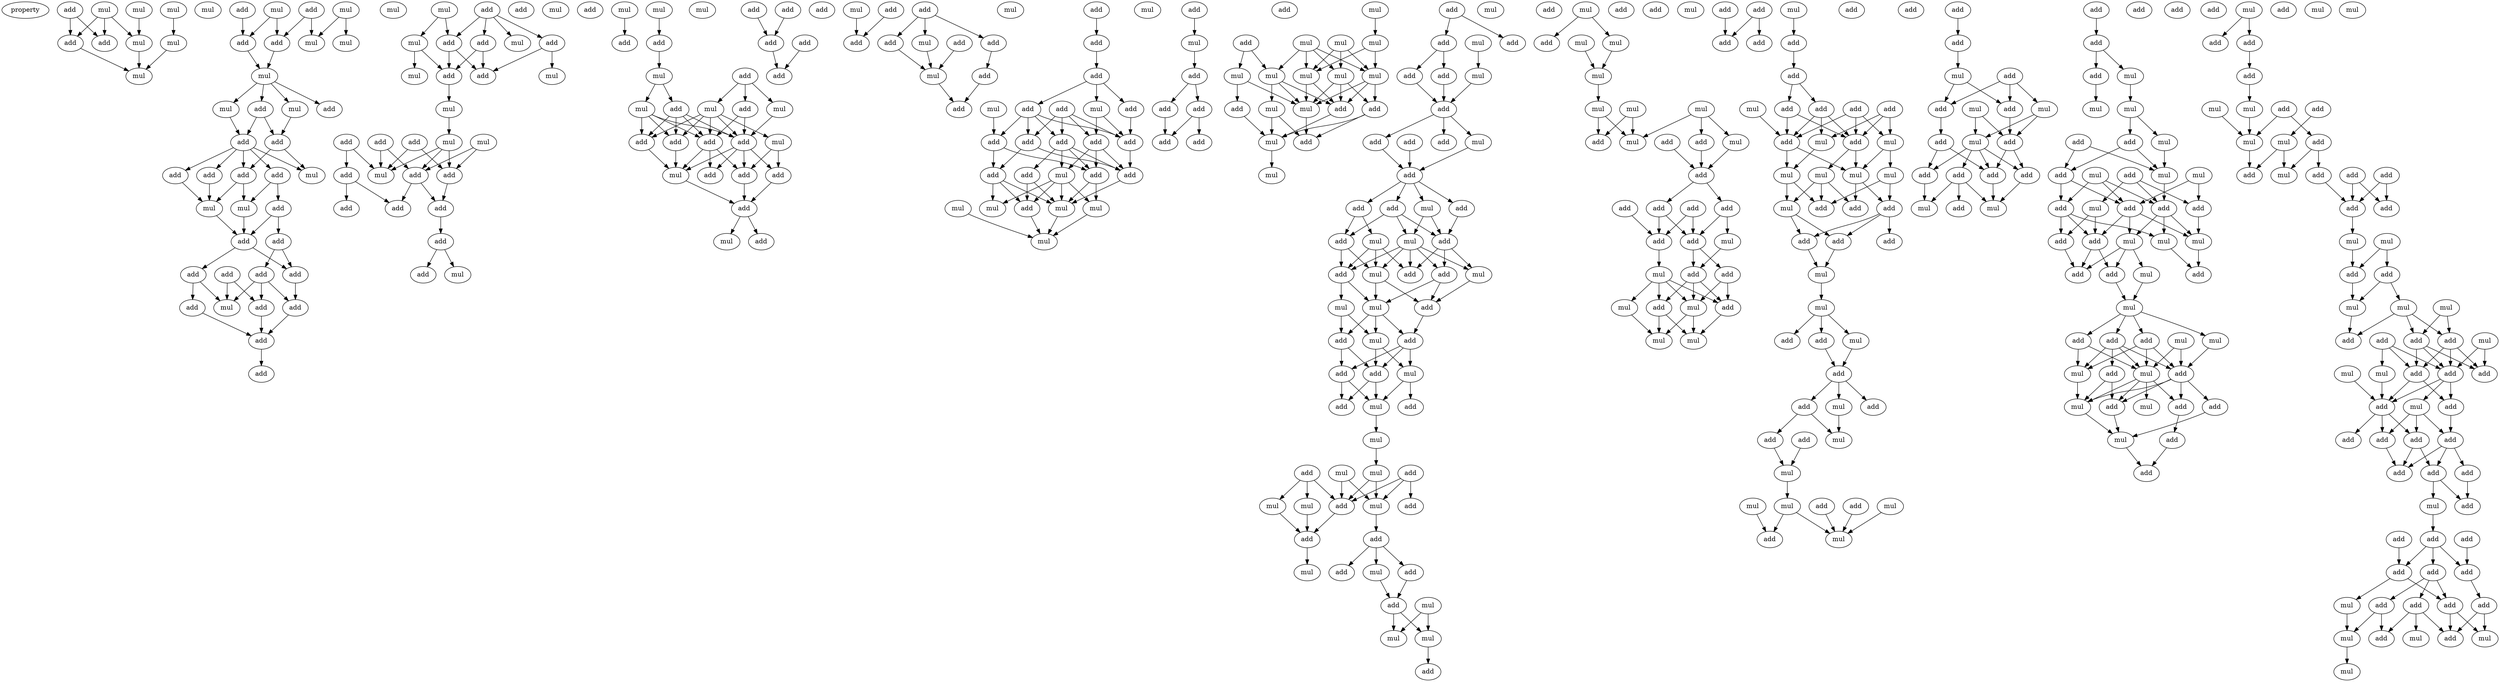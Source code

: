 digraph {
    node [fontcolor=black]
    property [mul=2,lf=1.5]
    0 [ label = mul ];
    1 [ label = mul ];
    2 [ label = add ];
    3 [ label = mul ];
    4 [ label = mul ];
    5 [ label = mul ];
    6 [ label = add ];
    7 [ label = mul ];
    8 [ label = add ];
    9 [ label = mul ];
    10 [ label = add ];
    11 [ label = mul ];
    12 [ label = mul ];
    13 [ label = add ];
    14 [ label = add ];
    15 [ label = mul ];
    16 [ label = add ];
    17 [ label = mul ];
    18 [ label = mul ];
    19 [ label = add ];
    20 [ label = mul ];
    21 [ label = add ];
    22 [ label = mul ];
    23 [ label = add ];
    24 [ label = add ];
    25 [ label = add ];
    26 [ label = add ];
    27 [ label = add ];
    28 [ label = add ];
    29 [ label = mul ];
    30 [ label = add ];
    31 [ label = mul ];
    32 [ label = mul ];
    33 [ label = add ];
    34 [ label = add ];
    35 [ label = add ];
    36 [ label = mul ];
    37 [ label = add ];
    38 [ label = add ];
    39 [ label = add ];
    40 [ label = add ];
    41 [ label = add ];
    42 [ label = add ];
    43 [ label = mul ];
    44 [ label = add ];
    45 [ label = add ];
    46 [ label = mul ];
    47 [ label = add ];
    48 [ label = add ];
    49 [ label = add ];
    50 [ label = add ];
    51 [ label = mul ];
    52 [ label = mul ];
    53 [ label = add ];
    54 [ label = add ];
    55 [ label = mul ];
    56 [ label = mul ];
    57 [ label = mul ];
    58 [ label = add ];
    59 [ label = mul ];
    60 [ label = add ];
    61 [ label = mul ];
    62 [ label = add ];
    63 [ label = mul ];
    64 [ label = add ];
    65 [ label = add ];
    66 [ label = add ];
    67 [ label = add ];
    68 [ label = add ];
    69 [ label = add ];
    70 [ label = add ];
    71 [ label = add ];
    72 [ label = mul ];
    73 [ label = add ];
    74 [ label = mul ];
    75 [ label = add ];
    76 [ label = mul ];
    77 [ label = mul ];
    78 [ label = add ];
    79 [ label = mul ];
    80 [ label = add ];
    81 [ label = add ];
    82 [ label = mul ];
    83 [ label = mul ];
    84 [ label = add ];
    85 [ label = mul ];
    86 [ label = add ];
    87 [ label = mul ];
    88 [ label = add ];
    89 [ label = add ];
    90 [ label = add ];
    91 [ label = mul ];
    92 [ label = add ];
    93 [ label = add ];
    94 [ label = add ];
    95 [ label = add ];
    96 [ label = mul ];
    97 [ label = add ];
    98 [ label = add ];
    99 [ label = add ];
    100 [ label = add ];
    101 [ label = mul ];
    102 [ label = add ];
    103 [ label = add ];
    104 [ label = add ];
    105 [ label = add ];
    106 [ label = mul ];
    107 [ label = add ];
    108 [ label = add ];
    109 [ label = add ];
    110 [ label = add ];
    111 [ label = mul ];
    112 [ label = add ];
    113 [ label = add ];
    114 [ label = mul ];
    115 [ label = add ];
    116 [ label = add ];
    117 [ label = mul ];
    118 [ label = add ];
    119 [ label = add ];
    120 [ label = mul ];
    121 [ label = add ];
    122 [ label = add ];
    123 [ label = mul ];
    124 [ label = mul ];
    125 [ label = add ];
    126 [ label = add ];
    127 [ label = add ];
    128 [ label = add ];
    129 [ label = add ];
    130 [ label = add ];
    131 [ label = add ];
    132 [ label = mul ];
    133 [ label = add ];
    134 [ label = add ];
    135 [ label = add ];
    136 [ label = add ];
    137 [ label = add ];
    138 [ label = mul ];
    139 [ label = mul ];
    140 [ label = mul ];
    141 [ label = mul ];
    142 [ label = mul ];
    143 [ label = add ];
    144 [ label = add ];
    145 [ label = mul ];
    146 [ label = add ];
    147 [ label = add ];
    148 [ label = add ];
    149 [ label = add ];
    150 [ label = add ];
    151 [ label = mul ];
    152 [ label = add ];
    153 [ label = mul ];
    154 [ label = mul ];
    155 [ label = mul ];
    156 [ label = mul ];
    157 [ label = mul ];
    158 [ label = mul ];
    159 [ label = mul ];
    160 [ label = mul ];
    161 [ label = mul ];
    162 [ label = mul ];
    163 [ label = add ];
    164 [ label = add ];
    165 [ label = add ];
    166 [ label = mul ];
    167 [ label = add ];
    168 [ label = add ];
    169 [ label = mul ];
    170 [ label = mul ];
    171 [ label = add ];
    172 [ label = add ];
    173 [ label = mul ];
    174 [ label = add ];
    175 [ label = add ];
    176 [ label = add ];
    177 [ label = add ];
    178 [ label = mul ];
    179 [ label = mul ];
    180 [ label = add ];
    181 [ label = add ];
    182 [ label = add ];
    183 [ label = add ];
    184 [ label = add ];
    185 [ label = add ];
    186 [ label = mul ];
    187 [ label = mul ];
    188 [ label = add ];
    189 [ label = add ];
    190 [ label = mul ];
    191 [ label = add ];
    192 [ label = mul ];
    193 [ label = add ];
    194 [ label = add ];
    195 [ label = mul ];
    196 [ label = mul ];
    197 [ label = add ];
    198 [ label = mul ];
    199 [ label = add ];
    200 [ label = add ];
    201 [ label = mul ];
    202 [ label = mul ];
    203 [ label = add ];
    204 [ label = add ];
    205 [ label = add ];
    206 [ label = mul ];
    207 [ label = add ];
    208 [ label = mul ];
    209 [ label = add ];
    210 [ label = mul ];
    211 [ label = add ];
    212 [ label = mul ];
    213 [ label = add ];
    214 [ label = mul ];
    215 [ label = mul ];
    216 [ label = mul ];
    217 [ label = add ];
    218 [ label = add ];
    219 [ label = add ];
    220 [ label = add ];
    221 [ label = mul ];
    222 [ label = mul ];
    223 [ label = add ];
    224 [ label = mul ];
    225 [ label = add ];
    226 [ label = add ];
    227 [ label = mul ];
    228 [ label = mul ];
    229 [ label = add ];
    230 [ label = mul ];
    231 [ label = mul ];
    232 [ label = add ];
    233 [ label = add ];
    234 [ label = mul ];
    235 [ label = mul ];
    236 [ label = mul ];
    237 [ label = mul ];
    238 [ label = mul ];
    239 [ label = add ];
    240 [ label = mul ];
    241 [ label = add ];
    242 [ label = add ];
    243 [ label = mul ];
    244 [ label = add ];
    245 [ label = add ];
    246 [ label = add ];
    247 [ label = add ];
    248 [ label = add ];
    249 [ label = add ];
    250 [ label = add ];
    251 [ label = add ];
    252 [ label = mul ];
    253 [ label = add ];
    254 [ label = add ];
    255 [ label = mul ];
    256 [ label = mul ];
    257 [ label = add ];
    258 [ label = add ];
    259 [ label = mul ];
    260 [ label = mul ];
    261 [ label = mul ];
    262 [ label = mul ];
    263 [ label = add ];
    264 [ label = add ];
    265 [ label = mul ];
    266 [ label = add ];
    267 [ label = add ];
    268 [ label = add ];
    269 [ label = add ];
    270 [ label = add ];
    271 [ label = add ];
    272 [ label = add ];
    273 [ label = add ];
    274 [ label = mul ];
    275 [ label = mul ];
    276 [ label = add ];
    277 [ label = mul ];
    278 [ label = add ];
    279 [ label = mul ];
    280 [ label = mul ];
    281 [ label = mul ];
    282 [ label = mul ];
    283 [ label = add ];
    284 [ label = add ];
    285 [ label = mul ];
    286 [ label = add ];
    287 [ label = add ];
    288 [ label = add ];
    289 [ label = add ];
    290 [ label = mul ];
    291 [ label = mul ];
    292 [ label = add ];
    293 [ label = add ];
    294 [ label = add ];
    295 [ label = mul ];
    296 [ label = add ];
    297 [ label = add ];
    298 [ label = add ];
    299 [ label = add ];
    300 [ label = mul ];
    301 [ label = add ];
    302 [ label = add ];
    303 [ label = mul ];
    304 [ label = mul ];
    305 [ label = mul ];
    306 [ label = add ];
    307 [ label = mul ];
    308 [ label = add ];
    309 [ label = mul ];
    310 [ label = add ];
    311 [ label = mul ];
    312 [ label = add ];
    313 [ label = add ];
    314 [ label = mul ];
    315 [ label = add ];
    316 [ label = mul ];
    317 [ label = add ];
    318 [ label = mul ];
    319 [ label = add ];
    320 [ label = add ];
    321 [ label = add ];
    322 [ label = mul ];
    323 [ label = add ];
    324 [ label = add ];
    325 [ label = add ];
    326 [ label = add ];
    327 [ label = add ];
    328 [ label = mul ];
    329 [ label = add ];
    330 [ label = mul ];
    331 [ label = add ];
    332 [ label = add ];
    333 [ label = add ];
    334 [ label = mul ];
    335 [ label = mul ];
    336 [ label = mul ];
    337 [ label = add ];
    338 [ label = add ];
    339 [ label = mul ];
    340 [ label = mul ];
    341 [ label = mul ];
    342 [ label = add ];
    343 [ label = add ];
    344 [ label = mul ];
    345 [ label = add ];
    346 [ label = add ];
    347 [ label = add ];
    348 [ label = add ];
    349 [ label = mul ];
    350 [ label = mul ];
    351 [ label = mul ];
    352 [ label = add ];
    353 [ label = add ];
    354 [ label = mul ];
    355 [ label = add ];
    356 [ label = mul ];
    357 [ label = add ];
    358 [ label = add ];
    359 [ label = mul ];
    360 [ label = add ];
    361 [ label = add ];
    362 [ label = mul ];
    363 [ label = mul ];
    364 [ label = add ];
    365 [ label = mul ];
    366 [ label = add ];
    367 [ label = mul ];
    368 [ label = add ];
    369 [ label = add ];
    370 [ label = add ];
    371 [ label = mul ];
    372 [ label = add ];
    373 [ label = mul ];
    374 [ label = add ];
    375 [ label = mul ];
    376 [ label = add ];
    377 [ label = add ];
    378 [ label = add ];
    379 [ label = mul ];
    380 [ label = add ];
    381 [ label = add ];
    382 [ label = add ];
    383 [ label = add ];
    384 [ label = mul ];
    385 [ label = add ];
    386 [ label = mul ];
    387 [ label = mul ];
    388 [ label = mul ];
    389 [ label = add ];
    390 [ label = add ];
    391 [ label = mul ];
    392 [ label = add ];
    393 [ label = add ];
    394 [ label = add ];
    395 [ label = add ];
    396 [ label = add ];
    397 [ label = mul ];
    398 [ label = mul ];
    399 [ label = add ];
    400 [ label = add ];
    401 [ label = mul ];
    402 [ label = mul ];
    403 [ label = mul ];
    404 [ label = add ];
    405 [ label = add ];
    406 [ label = add ];
    407 [ label = mul ];
    408 [ label = add ];
    409 [ label = mul ];
    410 [ label = mul ];
    411 [ label = add ];
    412 [ label = add ];
    413 [ label = add ];
    414 [ label = add ];
    415 [ label = mul ];
    416 [ label = add ];
    417 [ label = add ];
    418 [ label = add ];
    419 [ label = add ];
    420 [ label = add ];
    421 [ label = add ];
    422 [ label = add ];
    423 [ label = add ];
    424 [ label = add ];
    425 [ label = mul ];
    426 [ label = add ];
    427 [ label = add ];
    428 [ label = add ];
    429 [ label = add ];
    430 [ label = add ];
    431 [ label = add ];
    432 [ label = add ];
    433 [ label = add ];
    434 [ label = mul ];
    435 [ label = add ];
    436 [ label = add ];
    437 [ label = add ];
    438 [ label = mul ];
    439 [ label = mul ];
    440 [ label = mul ];
    441 [ label = add ];
    442 [ label = mul ];
    443 [ label = add ];
    444 [ label = mul ];
    445 [ label = mul ];
    0 -> 6 [ name = 0 ];
    0 -> 7 [ name = 1 ];
    0 -> 8 [ name = 2 ];
    2 -> 6 [ name = 3 ];
    2 -> 8 [ name = 4 ];
    3 -> 7 [ name = 5 ];
    4 -> 5 [ name = 6 ];
    5 -> 9 [ name = 7 ];
    7 -> 9 [ name = 8 ];
    8 -> 9 [ name = 9 ];
    10 -> 14 [ name = 10 ];
    11 -> 15 [ name = 11 ];
    11 -> 17 [ name = 12 ];
    12 -> 14 [ name = 13 ];
    12 -> 16 [ name = 14 ];
    13 -> 15 [ name = 15 ];
    13 -> 16 [ name = 16 ];
    14 -> 18 [ name = 17 ];
    16 -> 18 [ name = 18 ];
    18 -> 19 [ name = 19 ];
    18 -> 20 [ name = 20 ];
    18 -> 21 [ name = 21 ];
    18 -> 22 [ name = 22 ];
    19 -> 23 [ name = 23 ];
    19 -> 24 [ name = 24 ];
    20 -> 24 [ name = 25 ];
    22 -> 23 [ name = 26 ];
    23 -> 25 [ name = 27 ];
    23 -> 26 [ name = 28 ];
    23 -> 27 [ name = 29 ];
    23 -> 28 [ name = 30 ];
    23 -> 29 [ name = 31 ];
    24 -> 26 [ name = 32 ];
    24 -> 29 [ name = 33 ];
    25 -> 31 [ name = 34 ];
    26 -> 31 [ name = 35 ];
    26 -> 32 [ name = 36 ];
    27 -> 30 [ name = 37 ];
    27 -> 32 [ name = 38 ];
    28 -> 31 [ name = 39 ];
    30 -> 33 [ name = 40 ];
    30 -> 34 [ name = 41 ];
    31 -> 34 [ name = 42 ];
    32 -> 34 [ name = 43 ];
    33 -> 37 [ name = 44 ];
    33 -> 38 [ name = 45 ];
    34 -> 35 [ name = 46 ];
    34 -> 38 [ name = 47 ];
    35 -> 41 [ name = 48 ];
    35 -> 43 [ name = 49 ];
    37 -> 40 [ name = 50 ];
    37 -> 42 [ name = 51 ];
    37 -> 43 [ name = 52 ];
    38 -> 40 [ name = 53 ];
    39 -> 42 [ name = 54 ];
    39 -> 43 [ name = 55 ];
    40 -> 44 [ name = 56 ];
    41 -> 44 [ name = 57 ];
    42 -> 44 [ name = 58 ];
    44 -> 45 [ name = 59 ];
    46 -> 48 [ name = 60 ];
    46 -> 51 [ name = 61 ];
    47 -> 48 [ name = 62 ];
    47 -> 49 [ name = 63 ];
    47 -> 50 [ name = 64 ];
    47 -> 52 [ name = 65 ];
    48 -> 53 [ name = 66 ];
    48 -> 54 [ name = 67 ];
    49 -> 53 [ name = 68 ];
    49 -> 54 [ name = 69 ];
    50 -> 54 [ name = 70 ];
    50 -> 55 [ name = 71 ];
    51 -> 53 [ name = 72 ];
    51 -> 56 [ name = 73 ];
    53 -> 57 [ name = 74 ];
    57 -> 61 [ name = 75 ];
    58 -> 63 [ name = 76 ];
    58 -> 66 [ name = 77 ];
    59 -> 64 [ name = 78 ];
    59 -> 65 [ name = 79 ];
    60 -> 63 [ name = 80 ];
    60 -> 64 [ name = 81 ];
    61 -> 63 [ name = 82 ];
    61 -> 64 [ name = 83 ];
    61 -> 65 [ name = 84 ];
    62 -> 63 [ name = 85 ];
    62 -> 65 [ name = 86 ];
    64 -> 67 [ name = 87 ];
    64 -> 68 [ name = 88 ];
    65 -> 67 [ name = 89 ];
    66 -> 68 [ name = 90 ];
    66 -> 69 [ name = 91 ];
    67 -> 70 [ name = 92 ];
    70 -> 71 [ name = 93 ];
    70 -> 72 [ name = 94 ];
    76 -> 78 [ name = 95 ];
    77 -> 80 [ name = 96 ];
    80 -> 82 [ name = 97 ];
    81 -> 84 [ name = 98 ];
    81 -> 85 [ name = 99 ];
    81 -> 87 [ name = 100 ];
    82 -> 83 [ name = 101 ];
    82 -> 86 [ name = 102 ];
    83 -> 88 [ name = 103 ];
    83 -> 89 [ name = 104 ];
    83 -> 90 [ name = 105 ];
    83 -> 92 [ name = 106 ];
    84 -> 88 [ name = 107 ];
    84 -> 92 [ name = 108 ];
    85 -> 88 [ name = 109 ];
    85 -> 89 [ name = 110 ];
    85 -> 90 [ name = 111 ];
    85 -> 91 [ name = 112 ];
    85 -> 92 [ name = 113 ];
    86 -> 88 [ name = 114 ];
    86 -> 89 [ name = 115 ];
    86 -> 90 [ name = 116 ];
    86 -> 92 [ name = 117 ];
    87 -> 88 [ name = 118 ];
    88 -> 93 [ name = 119 ];
    88 -> 94 [ name = 120 ];
    88 -> 95 [ name = 121 ];
    88 -> 96 [ name = 122 ];
    89 -> 96 [ name = 123 ];
    90 -> 96 [ name = 124 ];
    91 -> 93 [ name = 125 ];
    91 -> 95 [ name = 126 ];
    92 -> 94 [ name = 127 ];
    92 -> 95 [ name = 128 ];
    92 -> 96 [ name = 129 ];
    93 -> 97 [ name = 130 ];
    95 -> 97 [ name = 131 ];
    96 -> 97 [ name = 132 ];
    97 -> 101 [ name = 133 ];
    97 -> 102 [ name = 134 ];
    98 -> 103 [ name = 135 ];
    99 -> 103 [ name = 136 ];
    103 -> 105 [ name = 137 ];
    104 -> 105 [ name = 138 ];
    106 -> 108 [ name = 139 ];
    107 -> 108 [ name = 140 ];
    109 -> 110 [ name = 141 ];
    109 -> 111 [ name = 142 ];
    109 -> 113 [ name = 143 ];
    110 -> 114 [ name = 144 ];
    111 -> 114 [ name = 145 ];
    112 -> 114 [ name = 146 ];
    113 -> 115 [ name = 147 ];
    114 -> 116 [ name = 148 ];
    115 -> 116 [ name = 149 ];
    118 -> 119 [ name = 150 ];
    119 -> 121 [ name = 151 ];
    121 -> 122 [ name = 152 ];
    121 -> 123 [ name = 153 ];
    121 -> 125 [ name = 154 ];
    122 -> 130 [ name = 155 ];
    123 -> 129 [ name = 156 ];
    123 -> 130 [ name = 157 ];
    124 -> 131 [ name = 158 ];
    125 -> 127 [ name = 159 ];
    125 -> 128 [ name = 160 ];
    125 -> 130 [ name = 161 ];
    125 -> 131 [ name = 162 ];
    126 -> 127 [ name = 163 ];
    126 -> 128 [ name = 164 ];
    126 -> 129 [ name = 165 ];
    126 -> 130 [ name = 166 ];
    127 -> 132 [ name = 167 ];
    127 -> 133 [ name = 168 ];
    127 -> 134 [ name = 169 ];
    127 -> 136 [ name = 170 ];
    128 -> 135 [ name = 171 ];
    128 -> 136 [ name = 172 ];
    129 -> 132 [ name = 173 ];
    129 -> 134 [ name = 174 ];
    129 -> 136 [ name = 175 ];
    130 -> 136 [ name = 176 ];
    131 -> 134 [ name = 177 ];
    131 -> 135 [ name = 178 ];
    132 -> 137 [ name = 179 ];
    132 -> 139 [ name = 180 ];
    132 -> 140 [ name = 181 ];
    132 -> 141 [ name = 182 ];
    133 -> 137 [ name = 183 ];
    133 -> 139 [ name = 184 ];
    134 -> 139 [ name = 185 ];
    134 -> 141 [ name = 186 ];
    135 -> 137 [ name = 187 ];
    135 -> 139 [ name = 188 ];
    135 -> 140 [ name = 189 ];
    136 -> 139 [ name = 190 ];
    137 -> 142 [ name = 191 ];
    138 -> 142 [ name = 192 ];
    139 -> 142 [ name = 193 ];
    141 -> 142 [ name = 194 ];
    143 -> 145 [ name = 195 ];
    145 -> 146 [ name = 196 ];
    146 -> 147 [ name = 197 ];
    146 -> 148 [ name = 198 ];
    147 -> 149 [ name = 199 ];
    148 -> 149 [ name = 200 ];
    148 -> 150 [ name = 201 ];
    151 -> 153 [ name = 202 ];
    152 -> 157 [ name = 203 ];
    152 -> 159 [ name = 204 ];
    153 -> 158 [ name = 205 ];
    153 -> 160 [ name = 206 ];
    154 -> 156 [ name = 207 ];
    154 -> 158 [ name = 208 ];
    154 -> 160 [ name = 209 ];
    155 -> 156 [ name = 210 ];
    155 -> 157 [ name = 211 ];
    155 -> 158 [ name = 212 ];
    155 -> 160 [ name = 213 ];
    156 -> 162 [ name = 214 ];
    156 -> 163 [ name = 215 ];
    156 -> 165 [ name = 216 ];
    157 -> 161 [ name = 217 ];
    157 -> 162 [ name = 218 ];
    157 -> 163 [ name = 219 ];
    158 -> 162 [ name = 220 ];
    158 -> 163 [ name = 221 ];
    158 -> 165 [ name = 222 ];
    159 -> 162 [ name = 223 ];
    159 -> 164 [ name = 224 ];
    160 -> 162 [ name = 225 ];
    160 -> 163 [ name = 226 ];
    161 -> 166 [ name = 227 ];
    161 -> 167 [ name = 228 ];
    162 -> 167 [ name = 229 ];
    163 -> 166 [ name = 230 ];
    164 -> 166 [ name = 231 ];
    165 -> 166 [ name = 232 ];
    165 -> 167 [ name = 233 ];
    166 -> 169 [ name = 234 ];
    168 -> 171 [ name = 235 ];
    168 -> 172 [ name = 236 ];
    170 -> 173 [ name = 237 ];
    172 -> 174 [ name = 238 ];
    172 -> 175 [ name = 239 ];
    173 -> 176 [ name = 240 ];
    174 -> 176 [ name = 241 ];
    175 -> 176 [ name = 242 ];
    176 -> 177 [ name = 243 ];
    176 -> 179 [ name = 244 ];
    176 -> 180 [ name = 245 ];
    179 -> 182 [ name = 246 ];
    180 -> 182 [ name = 247 ];
    181 -> 182 [ name = 248 ];
    182 -> 183 [ name = 249 ];
    182 -> 184 [ name = 250 ];
    182 -> 185 [ name = 251 ];
    182 -> 186 [ name = 252 ];
    183 -> 189 [ name = 253 ];
    184 -> 187 [ name = 254 ];
    184 -> 188 [ name = 255 ];
    185 -> 188 [ name = 256 ];
    185 -> 189 [ name = 257 ];
    185 -> 190 [ name = 258 ];
    186 -> 189 [ name = 259 ];
    186 -> 190 [ name = 260 ];
    187 -> 193 [ name = 261 ];
    187 -> 194 [ name = 262 ];
    187 -> 195 [ name = 263 ];
    188 -> 193 [ name = 264 ];
    188 -> 195 [ name = 265 ];
    189 -> 191 [ name = 266 ];
    189 -> 192 [ name = 267 ];
    189 -> 194 [ name = 268 ];
    190 -> 191 [ name = 269 ];
    190 -> 192 [ name = 270 ];
    190 -> 193 [ name = 271 ];
    190 -> 194 [ name = 272 ];
    190 -> 195 [ name = 273 ];
    191 -> 196 [ name = 274 ];
    191 -> 197 [ name = 275 ];
    192 -> 197 [ name = 276 ];
    193 -> 196 [ name = 277 ];
    193 -> 198 [ name = 278 ];
    195 -> 196 [ name = 279 ];
    195 -> 197 [ name = 280 ];
    196 -> 199 [ name = 281 ];
    196 -> 200 [ name = 282 ];
    196 -> 201 [ name = 283 ];
    197 -> 199 [ name = 284 ];
    198 -> 200 [ name = 285 ];
    198 -> 201 [ name = 286 ];
    199 -> 202 [ name = 287 ];
    199 -> 203 [ name = 288 ];
    199 -> 204 [ name = 289 ];
    200 -> 203 [ name = 290 ];
    200 -> 204 [ name = 291 ];
    201 -> 202 [ name = 292 ];
    201 -> 203 [ name = 293 ];
    202 -> 206 [ name = 294 ];
    202 -> 207 [ name = 295 ];
    203 -> 205 [ name = 296 ];
    203 -> 206 [ name = 297 ];
    204 -> 205 [ name = 298 ];
    204 -> 206 [ name = 299 ];
    206 -> 208 [ name = 300 ];
    208 -> 210 [ name = 301 ];
    209 -> 213 [ name = 302 ];
    209 -> 215 [ name = 303 ];
    209 -> 216 [ name = 304 ];
    210 -> 213 [ name = 305 ];
    210 -> 214 [ name = 306 ];
    211 -> 213 [ name = 307 ];
    211 -> 214 [ name = 308 ];
    211 -> 217 [ name = 309 ];
    212 -> 213 [ name = 310 ];
    212 -> 214 [ name = 311 ];
    213 -> 219 [ name = 312 ];
    214 -> 218 [ name = 313 ];
    215 -> 219 [ name = 314 ];
    216 -> 219 [ name = 315 ];
    218 -> 220 [ name = 316 ];
    218 -> 221 [ name = 317 ];
    218 -> 223 [ name = 318 ];
    219 -> 222 [ name = 319 ];
    221 -> 225 [ name = 320 ];
    223 -> 225 [ name = 321 ];
    224 -> 227 [ name = 322 ];
    224 -> 228 [ name = 323 ];
    225 -> 227 [ name = 324 ];
    225 -> 228 [ name = 325 ];
    227 -> 229 [ name = 326 ];
    230 -> 233 [ name = 327 ];
    230 -> 234 [ name = 328 ];
    231 -> 235 [ name = 329 ];
    234 -> 235 [ name = 330 ];
    235 -> 236 [ name = 331 ];
    236 -> 242 [ name = 332 ];
    236 -> 243 [ name = 333 ];
    237 -> 240 [ name = 334 ];
    237 -> 241 [ name = 335 ];
    237 -> 243 [ name = 336 ];
    238 -> 242 [ name = 337 ];
    238 -> 243 [ name = 338 ];
    239 -> 244 [ name = 339 ];
    240 -> 244 [ name = 340 ];
    241 -> 244 [ name = 341 ];
    244 -> 247 [ name = 342 ];
    244 -> 249 [ name = 343 ];
    245 -> 250 [ name = 344 ];
    245 -> 251 [ name = 345 ];
    246 -> 251 [ name = 346 ];
    247 -> 250 [ name = 347 ];
    247 -> 251 [ name = 348 ];
    249 -> 250 [ name = 349 ];
    249 -> 252 [ name = 350 ];
    250 -> 253 [ name = 351 ];
    250 -> 254 [ name = 352 ];
    251 -> 255 [ name = 353 ];
    252 -> 253 [ name = 354 ];
    253 -> 257 [ name = 355 ];
    253 -> 258 [ name = 356 ];
    253 -> 259 [ name = 357 ];
    254 -> 258 [ name = 358 ];
    254 -> 259 [ name = 359 ];
    255 -> 256 [ name = 360 ];
    255 -> 257 [ name = 361 ];
    255 -> 258 [ name = 362 ];
    255 -> 259 [ name = 363 ];
    256 -> 260 [ name = 364 ];
    257 -> 260 [ name = 365 ];
    257 -> 261 [ name = 366 ];
    258 -> 261 [ name = 367 ];
    259 -> 260 [ name = 368 ];
    259 -> 261 [ name = 369 ];
    263 -> 266 [ name = 370 ];
    264 -> 266 [ name = 371 ];
    264 -> 267 [ name = 372 ];
    265 -> 268 [ name = 373 ];
    268 -> 269 [ name = 374 ];
    269 -> 270 [ name = 375 ];
    269 -> 272 [ name = 376 ];
    270 -> 276 [ name = 377 ];
    270 -> 278 [ name = 378 ];
    271 -> 275 [ name = 379 ];
    271 -> 277 [ name = 380 ];
    271 -> 278 [ name = 381 ];
    272 -> 275 [ name = 382 ];
    272 -> 276 [ name = 383 ];
    272 -> 278 [ name = 384 ];
    273 -> 276 [ name = 385 ];
    273 -> 277 [ name = 386 ];
    273 -> 278 [ name = 387 ];
    274 -> 276 [ name = 388 ];
    275 -> 280 [ name = 389 ];
    276 -> 280 [ name = 390 ];
    276 -> 281 [ name = 391 ];
    277 -> 281 [ name = 392 ];
    277 -> 282 [ name = 393 ];
    278 -> 279 [ name = 394 ];
    278 -> 281 [ name = 395 ];
    279 -> 283 [ name = 396 ];
    279 -> 284 [ name = 397 ];
    279 -> 285 [ name = 398 ];
    280 -> 283 [ name = 399 ];
    280 -> 285 [ name = 400 ];
    281 -> 284 [ name = 401 ];
    281 -> 286 [ name = 402 ];
    282 -> 283 [ name = 403 ];
    282 -> 286 [ name = 404 ];
    285 -> 287 [ name = 405 ];
    285 -> 288 [ name = 406 ];
    286 -> 287 [ name = 407 ];
    286 -> 288 [ name = 408 ];
    286 -> 289 [ name = 409 ];
    287 -> 290 [ name = 410 ];
    288 -> 290 [ name = 411 ];
    290 -> 291 [ name = 412 ];
    291 -> 293 [ name = 413 ];
    291 -> 295 [ name = 414 ];
    291 -> 296 [ name = 415 ];
    295 -> 297 [ name = 416 ];
    296 -> 297 [ name = 417 ];
    297 -> 298 [ name = 418 ];
    297 -> 299 [ name = 419 ];
    297 -> 300 [ name = 420 ];
    298 -> 302 [ name = 421 ];
    298 -> 303 [ name = 422 ];
    300 -> 303 [ name = 423 ];
    301 -> 304 [ name = 424 ];
    302 -> 304 [ name = 425 ];
    304 -> 307 [ name = 426 ];
    305 -> 310 [ name = 427 ];
    306 -> 311 [ name = 428 ];
    307 -> 310 [ name = 429 ];
    307 -> 311 [ name = 430 ];
    308 -> 311 [ name = 431 ];
    309 -> 311 [ name = 432 ];
    312 -> 313 [ name = 433 ];
    313 -> 314 [ name = 434 ];
    314 -> 317 [ name = 435 ];
    314 -> 319 [ name = 436 ];
    315 -> 317 [ name = 437 ];
    315 -> 318 [ name = 438 ];
    315 -> 319 [ name = 439 ];
    316 -> 321 [ name = 440 ];
    316 -> 322 [ name = 441 ];
    317 -> 320 [ name = 442 ];
    318 -> 321 [ name = 443 ];
    318 -> 322 [ name = 444 ];
    319 -> 321 [ name = 445 ];
    320 -> 324 [ name = 446 ];
    320 -> 326 [ name = 447 ];
    321 -> 323 [ name = 448 ];
    321 -> 326 [ name = 449 ];
    322 -> 323 [ name = 450 ];
    322 -> 324 [ name = 451 ];
    322 -> 325 [ name = 452 ];
    322 -> 326 [ name = 453 ];
    323 -> 330 [ name = 454 ];
    324 -> 328 [ name = 455 ];
    325 -> 328 [ name = 456 ];
    325 -> 329 [ name = 457 ];
    325 -> 330 [ name = 458 ];
    326 -> 330 [ name = 459 ];
    327 -> 331 [ name = 460 ];
    331 -> 332 [ name = 461 ];
    331 -> 334 [ name = 462 ];
    332 -> 335 [ name = 463 ];
    334 -> 336 [ name = 464 ];
    336 -> 338 [ name = 465 ];
    336 -> 339 [ name = 466 ];
    337 -> 340 [ name = 467 ];
    337 -> 343 [ name = 468 ];
    338 -> 340 [ name = 469 ];
    338 -> 343 [ name = 470 ];
    339 -> 340 [ name = 471 ];
    340 -> 345 [ name = 472 ];
    341 -> 345 [ name = 473 ];
    341 -> 346 [ name = 474 ];
    341 -> 348 [ name = 475 ];
    342 -> 345 [ name = 476 ];
    342 -> 347 [ name = 477 ];
    342 -> 349 [ name = 478 ];
    343 -> 346 [ name = 479 ];
    343 -> 348 [ name = 480 ];
    344 -> 347 [ name = 481 ];
    344 -> 348 [ name = 482 ];
    345 -> 350 [ name = 483 ];
    345 -> 351 [ name = 484 ];
    345 -> 354 [ name = 485 ];
    346 -> 350 [ name = 486 ];
    346 -> 352 [ name = 487 ];
    346 -> 353 [ name = 488 ];
    347 -> 351 [ name = 489 ];
    348 -> 351 [ name = 490 ];
    348 -> 352 [ name = 491 ];
    348 -> 354 [ name = 492 ];
    349 -> 352 [ name = 493 ];
    349 -> 353 [ name = 494 ];
    350 -> 357 [ name = 495 ];
    351 -> 357 [ name = 496 ];
    352 -> 355 [ name = 497 ];
    352 -> 358 [ name = 498 ];
    353 -> 358 [ name = 499 ];
    354 -> 355 [ name = 500 ];
    354 -> 356 [ name = 501 ];
    354 -> 358 [ name = 502 ];
    355 -> 359 [ name = 503 ];
    356 -> 359 [ name = 504 ];
    359 -> 360 [ name = 505 ];
    359 -> 361 [ name = 506 ];
    359 -> 362 [ name = 507 ];
    359 -> 364 [ name = 508 ];
    360 -> 365 [ name = 509 ];
    360 -> 367 [ name = 510 ];
    361 -> 365 [ name = 511 ];
    361 -> 366 [ name = 512 ];
    361 -> 367 [ name = 513 ];
    361 -> 368 [ name = 514 ];
    362 -> 366 [ name = 515 ];
    363 -> 366 [ name = 516 ];
    363 -> 367 [ name = 517 ];
    364 -> 365 [ name = 518 ];
    364 -> 366 [ name = 519 ];
    364 -> 367 [ name = 520 ];
    365 -> 373 [ name = 521 ];
    366 -> 369 [ name = 522 ];
    366 -> 370 [ name = 523 ];
    366 -> 372 [ name = 524 ];
    366 -> 373 [ name = 525 ];
    367 -> 369 [ name = 526 ];
    367 -> 370 [ name = 527 ];
    367 -> 371 [ name = 528 ];
    367 -> 373 [ name = 529 ];
    368 -> 369 [ name = 530 ];
    368 -> 373 [ name = 531 ];
    369 -> 375 [ name = 532 ];
    370 -> 374 [ name = 533 ];
    372 -> 375 [ name = 534 ];
    373 -> 375 [ name = 535 ];
    374 -> 376 [ name = 536 ];
    375 -> 376 [ name = 537 ];
    379 -> 380 [ name = 538 ];
    379 -> 381 [ name = 539 ];
    381 -> 382 [ name = 540 ];
    382 -> 386 [ name = 541 ];
    383 -> 387 [ name = 542 ];
    383 -> 389 [ name = 543 ];
    384 -> 387 [ name = 544 ];
    385 -> 388 [ name = 545 ];
    386 -> 387 [ name = 546 ];
    387 -> 392 [ name = 547 ];
    388 -> 391 [ name = 548 ];
    388 -> 392 [ name = 549 ];
    389 -> 391 [ name = 550 ];
    389 -> 394 [ name = 551 ];
    390 -> 395 [ name = 552 ];
    390 -> 396 [ name = 553 ];
    393 -> 395 [ name = 554 ];
    393 -> 396 [ name = 555 ];
    394 -> 395 [ name = 556 ];
    395 -> 397 [ name = 557 ];
    397 -> 400 [ name = 558 ];
    398 -> 399 [ name = 559 ];
    398 -> 400 [ name = 560 ];
    399 -> 401 [ name = 561 ];
    399 -> 403 [ name = 562 ];
    400 -> 403 [ name = 563 ];
    401 -> 404 [ name = 564 ];
    401 -> 406 [ name = 565 ];
    401 -> 408 [ name = 566 ];
    402 -> 404 [ name = 567 ];
    402 -> 408 [ name = 568 ];
    403 -> 406 [ name = 569 ];
    404 -> 411 [ name = 570 ];
    404 -> 412 [ name = 571 ];
    404 -> 413 [ name = 572 ];
    405 -> 410 [ name = 573 ];
    405 -> 411 [ name = 574 ];
    405 -> 412 [ name = 575 ];
    407 -> 411 [ name = 576 ];
    407 -> 413 [ name = 577 ];
    408 -> 411 [ name = 578 ];
    408 -> 412 [ name = 579 ];
    408 -> 413 [ name = 580 ];
    409 -> 416 [ name = 581 ];
    410 -> 416 [ name = 582 ];
    411 -> 414 [ name = 583 ];
    411 -> 415 [ name = 584 ];
    411 -> 416 [ name = 585 ];
    412 -> 414 [ name = 586 ];
    412 -> 416 [ name = 587 ];
    414 -> 418 [ name = 588 ];
    415 -> 417 [ name = 589 ];
    415 -> 418 [ name = 590 ];
    415 -> 420 [ name = 591 ];
    416 -> 417 [ name = 592 ];
    416 -> 419 [ name = 593 ];
    416 -> 420 [ name = 594 ];
    417 -> 422 [ name = 595 ];
    418 -> 421 [ name = 596 ];
    418 -> 422 [ name = 597 ];
    418 -> 423 [ name = 598 ];
    420 -> 421 [ name = 599 ];
    420 -> 422 [ name = 600 ];
    421 -> 424 [ name = 601 ];
    421 -> 425 [ name = 602 ];
    423 -> 424 [ name = 603 ];
    425 -> 427 [ name = 604 ];
    426 -> 430 [ name = 605 ];
    427 -> 429 [ name = 606 ];
    427 -> 430 [ name = 607 ];
    427 -> 431 [ name = 608 ];
    428 -> 431 [ name = 609 ];
    429 -> 432 [ name = 610 ];
    429 -> 433 [ name = 611 ];
    429 -> 435 [ name = 612 ];
    430 -> 434 [ name = 613 ];
    430 -> 435 [ name = 614 ];
    431 -> 436 [ name = 615 ];
    432 -> 440 [ name = 616 ];
    432 -> 441 [ name = 617 ];
    433 -> 437 [ name = 618 ];
    433 -> 439 [ name = 619 ];
    433 -> 441 [ name = 620 ];
    434 -> 440 [ name = 621 ];
    435 -> 437 [ name = 622 ];
    435 -> 438 [ name = 623 ];
    436 -> 437 [ name = 624 ];
    436 -> 438 [ name = 625 ];
    440 -> 442 [ name = 626 ];
}

